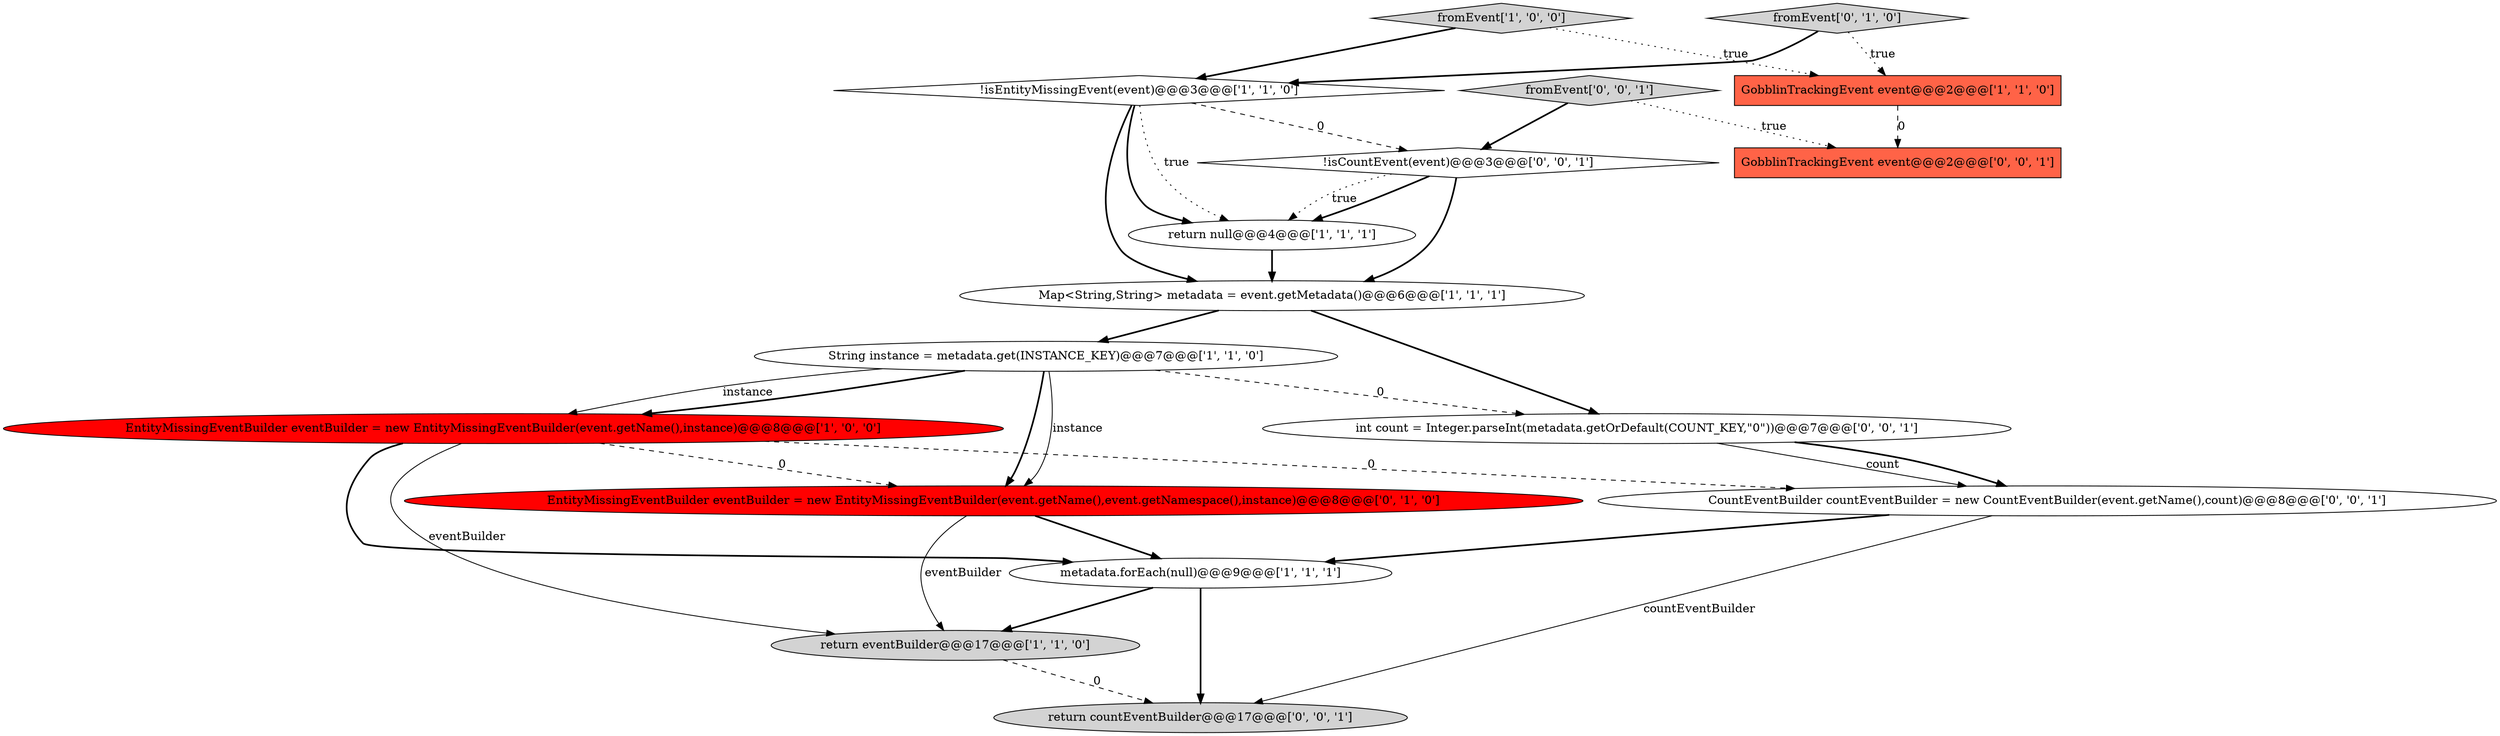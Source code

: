 digraph {
3 [style = filled, label = "fromEvent['1', '0', '0']", fillcolor = lightgray, shape = diamond image = "AAA0AAABBB1BBB"];
9 [style = filled, label = "fromEvent['0', '1', '0']", fillcolor = lightgray, shape = diamond image = "AAA0AAABBB2BBB"];
10 [style = filled, label = "EntityMissingEventBuilder eventBuilder = new EntityMissingEventBuilder(event.getName(),event.getNamespace(),instance)@@@8@@@['0', '1', '0']", fillcolor = red, shape = ellipse image = "AAA1AAABBB2BBB"];
12 [style = filled, label = "GobblinTrackingEvent event@@@2@@@['0', '0', '1']", fillcolor = tomato, shape = box image = "AAA0AAABBB3BBB"];
8 [style = filled, label = "metadata.forEach(null)@@@9@@@['1', '1', '1']", fillcolor = white, shape = ellipse image = "AAA0AAABBB1BBB"];
5 [style = filled, label = "EntityMissingEventBuilder eventBuilder = new EntityMissingEventBuilder(event.getName(),instance)@@@8@@@['1', '0', '0']", fillcolor = red, shape = ellipse image = "AAA1AAABBB1BBB"];
2 [style = filled, label = "GobblinTrackingEvent event@@@2@@@['1', '1', '0']", fillcolor = tomato, shape = box image = "AAA0AAABBB1BBB"];
16 [style = filled, label = "return countEventBuilder@@@17@@@['0', '0', '1']", fillcolor = lightgray, shape = ellipse image = "AAA0AAABBB3BBB"];
13 [style = filled, label = "!isCountEvent(event)@@@3@@@['0', '0', '1']", fillcolor = white, shape = diamond image = "AAA0AAABBB3BBB"];
14 [style = filled, label = "int count = Integer.parseInt(metadata.getOrDefault(COUNT_KEY,\"0\"))@@@7@@@['0', '0', '1']", fillcolor = white, shape = ellipse image = "AAA0AAABBB3BBB"];
1 [style = filled, label = "String instance = metadata.get(INSTANCE_KEY)@@@7@@@['1', '1', '0']", fillcolor = white, shape = ellipse image = "AAA0AAABBB1BBB"];
15 [style = filled, label = "CountEventBuilder countEventBuilder = new CountEventBuilder(event.getName(),count)@@@8@@@['0', '0', '1']", fillcolor = white, shape = ellipse image = "AAA0AAABBB3BBB"];
7 [style = filled, label = "return eventBuilder@@@17@@@['1', '1', '0']", fillcolor = lightgray, shape = ellipse image = "AAA0AAABBB1BBB"];
0 [style = filled, label = "return null@@@4@@@['1', '1', '1']", fillcolor = white, shape = ellipse image = "AAA0AAABBB1BBB"];
6 [style = filled, label = "!isEntityMissingEvent(event)@@@3@@@['1', '1', '0']", fillcolor = white, shape = diamond image = "AAA0AAABBB1BBB"];
11 [style = filled, label = "fromEvent['0', '0', '1']", fillcolor = lightgray, shape = diamond image = "AAA0AAABBB3BBB"];
4 [style = filled, label = "Map<String,String> metadata = event.getMetadata()@@@6@@@['1', '1', '1']", fillcolor = white, shape = ellipse image = "AAA0AAABBB1BBB"];
1->5 [style = bold, label=""];
8->16 [style = bold, label=""];
5->8 [style = bold, label=""];
4->14 [style = bold, label=""];
5->7 [style = solid, label="eventBuilder"];
1->14 [style = dashed, label="0"];
10->7 [style = solid, label="eventBuilder"];
7->16 [style = dashed, label="0"];
11->12 [style = dotted, label="true"];
3->6 [style = bold, label=""];
6->0 [style = bold, label=""];
8->7 [style = bold, label=""];
9->6 [style = bold, label=""];
6->4 [style = bold, label=""];
2->12 [style = dashed, label="0"];
1->5 [style = solid, label="instance"];
6->13 [style = dashed, label="0"];
10->8 [style = bold, label=""];
5->10 [style = dashed, label="0"];
13->0 [style = dotted, label="true"];
0->4 [style = bold, label=""];
15->16 [style = solid, label="countEventBuilder"];
9->2 [style = dotted, label="true"];
1->10 [style = solid, label="instance"];
11->13 [style = bold, label=""];
14->15 [style = solid, label="count"];
14->15 [style = bold, label=""];
4->1 [style = bold, label=""];
6->0 [style = dotted, label="true"];
5->15 [style = dashed, label="0"];
1->10 [style = bold, label=""];
15->8 [style = bold, label=""];
3->2 [style = dotted, label="true"];
13->0 [style = bold, label=""];
13->4 [style = bold, label=""];
}
